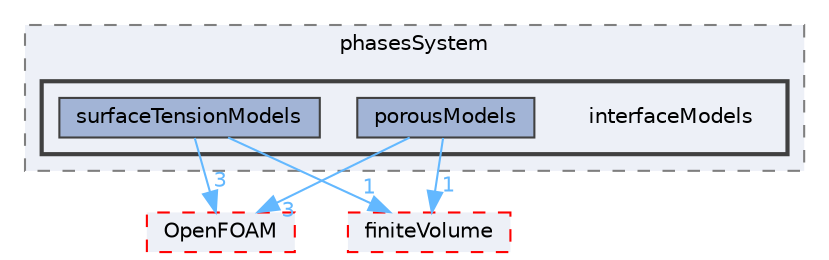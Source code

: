 digraph "src/phaseSystemModels/multiphaseInter/phasesSystem/interfaceModels"
{
 // LATEX_PDF_SIZE
  bgcolor="transparent";
  edge [fontname=Helvetica,fontsize=10,labelfontname=Helvetica,labelfontsize=10];
  node [fontname=Helvetica,fontsize=10,shape=box,height=0.2,width=0.4];
  compound=true
  subgraph clusterdir_db395476bb1f6f0ed4c109e4728d6393 {
    graph [ bgcolor="#edf0f7", pencolor="grey50", label="phasesSystem", fontname=Helvetica,fontsize=10 style="filled,dashed", URL="dir_db395476bb1f6f0ed4c109e4728d6393.html",tooltip=""]
  subgraph clusterdir_3f34f9e215a3a6136fee519f0e45ed4b {
    graph [ bgcolor="#edf0f7", pencolor="grey25", label="", fontname=Helvetica,fontsize=10 style="filled,bold", URL="dir_3f34f9e215a3a6136fee519f0e45ed4b.html",tooltip=""]
    dir_3f34f9e215a3a6136fee519f0e45ed4b [shape=plaintext, label="interfaceModels"];
  dir_c8275baa1376d5a1118ec7564d6f9a4b [label="porousModels", fillcolor="#a2b4d6", color="grey25", style="filled", URL="dir_c8275baa1376d5a1118ec7564d6f9a4b.html",tooltip=""];
  dir_710cc77f125fcca7b02dc6552fb821b2 [label="surfaceTensionModels", fillcolor="#a2b4d6", color="grey25", style="filled", URL="dir_710cc77f125fcca7b02dc6552fb821b2.html",tooltip=""];
  }
  }
  dir_c5473ff19b20e6ec4dfe5c310b3778a8 [label="OpenFOAM", fillcolor="#edf0f7", color="red", style="filled,dashed", URL="dir_c5473ff19b20e6ec4dfe5c310b3778a8.html",tooltip=""];
  dir_9bd15774b555cf7259a6fa18f99fe99b [label="finiteVolume", fillcolor="#edf0f7", color="red", style="filled,dashed", URL="dir_9bd15774b555cf7259a6fa18f99fe99b.html",tooltip=""];
  dir_c8275baa1376d5a1118ec7564d6f9a4b->dir_9bd15774b555cf7259a6fa18f99fe99b [headlabel="1", labeldistance=1.5 headhref="dir_003010_001387.html" href="dir_003010_001387.html" color="steelblue1" fontcolor="steelblue1"];
  dir_c8275baa1376d5a1118ec7564d6f9a4b->dir_c5473ff19b20e6ec4dfe5c310b3778a8 [headlabel="3", labeldistance=1.5 headhref="dir_003010_002695.html" href="dir_003010_002695.html" color="steelblue1" fontcolor="steelblue1"];
  dir_710cc77f125fcca7b02dc6552fb821b2->dir_9bd15774b555cf7259a6fa18f99fe99b [headlabel="1", labeldistance=1.5 headhref="dir_003883_001387.html" href="dir_003883_001387.html" color="steelblue1" fontcolor="steelblue1"];
  dir_710cc77f125fcca7b02dc6552fb821b2->dir_c5473ff19b20e6ec4dfe5c310b3778a8 [headlabel="3", labeldistance=1.5 headhref="dir_003883_002695.html" href="dir_003883_002695.html" color="steelblue1" fontcolor="steelblue1"];
}
